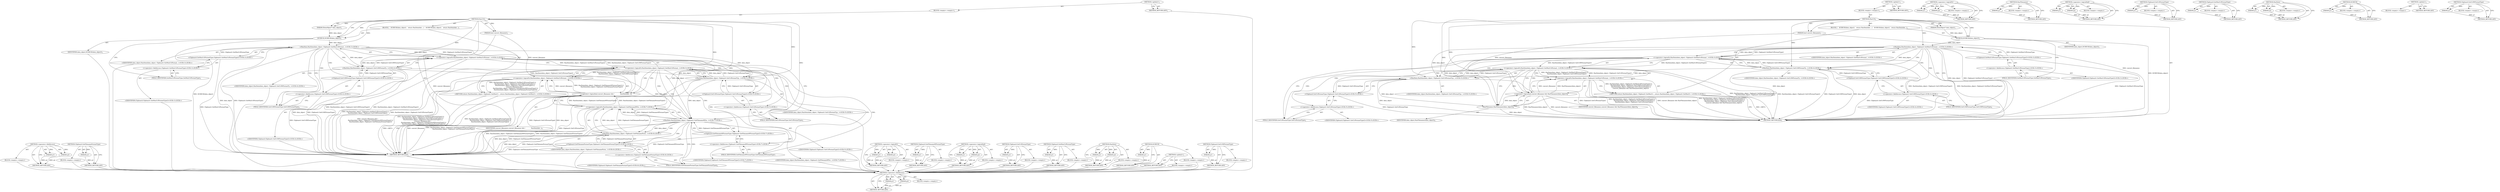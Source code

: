 digraph "Clipboard.GetUrlWFormatType" {
vulnerable_90 [label=<(METHOD,&lt;operator&gt;.fieldAccess)>];
vulnerable_91 [label=<(PARAM,p1)>];
vulnerable_92 [label=<(PARAM,p2)>];
vulnerable_93 [label=<(BLOCK,&lt;empty&gt;,&lt;empty&gt;)>];
vulnerable_94 [label=<(METHOD_RETURN,ANY)>];
vulnerable_112 [label=<(METHOD,Clipboard.GetFilenameFormatType)>];
vulnerable_113 [label=<(PARAM,p1)>];
vulnerable_114 [label=<(BLOCK,&lt;empty&gt;,&lt;empty&gt;)>];
vulnerable_115 [label=<(METHOD_RETURN,ANY)>];
vulnerable_6 [label=<(METHOD,&lt;global&gt;)<SUB>1</SUB>>];
vulnerable_7 [label=<(BLOCK,&lt;empty&gt;,&lt;empty&gt;)<SUB>1</SUB>>];
vulnerable_8 [label=<(METHOD,HasUrl)<SUB>1</SUB>>];
vulnerable_9 [label=<(PARAM,IDataObject* data_object)<SUB>1</SUB>>];
vulnerable_10 [label=<(PARAM,bool convert_filenames)<SUB>1</SUB>>];
vulnerable_11 [label=<(BLOCK,{
   DCHECK(data_object);
   return HasData(dat...,{
   DCHECK(data_object);
   return HasData(dat...)<SUB>1</SUB>>];
vulnerable_12 [label=<(DCHECK,DCHECK(data_object))<SUB>2</SUB>>];
vulnerable_13 [label=<(IDENTIFIER,data_object,DCHECK(data_object))<SUB>2</SUB>>];
vulnerable_14 [label="<(RETURN,return HasData(data_object, Clipboard::GetMozUr...,return HasData(data_object, Clipboard::GetMozUr...)<SUB>3</SUB>>"];
vulnerable_15 [label="<(&lt;operator&gt;.logicalOr,HasData(data_object, Clipboard::GetMozUrlFormat...)<SUB>3</SUB>>"];
vulnerable_16 [label="<(&lt;operator&gt;.logicalOr,HasData(data_object, Clipboard::GetMozUrlFormat...)<SUB>3</SUB>>"];
vulnerable_17 [label="<(&lt;operator&gt;.logicalOr,HasData(data_object, Clipboard::GetMozUrlFormat...)<SUB>3</SUB>>"];
vulnerable_18 [label="<(HasData,HasData(data_object, Clipboard::GetMozUrlFormat...)<SUB>3</SUB>>"];
vulnerable_19 [label="<(IDENTIFIER,data_object,HasData(data_object, Clipboard::GetMozUrlFormat...)<SUB>3</SUB>>"];
vulnerable_20 [label="<(Clipboard.GetMozUrlFormatType,Clipboard::GetMozUrlFormatType())<SUB>3</SUB>>"];
vulnerable_21 [label="<(&lt;operator&gt;.fieldAccess,Clipboard::GetMozUrlFormatType)<SUB>3</SUB>>"];
vulnerable_22 [label="<(IDENTIFIER,Clipboard,Clipboard::GetMozUrlFormatType())<SUB>3</SUB>>"];
vulnerable_23 [label=<(FIELD_IDENTIFIER,GetMozUrlFormatType,GetMozUrlFormatType)<SUB>3</SUB>>];
vulnerable_24 [label="<(HasData,HasData(data_object, Clipboard::GetUrlWFormatTy...)<SUB>4</SUB>>"];
vulnerable_25 [label="<(IDENTIFIER,data_object,HasData(data_object, Clipboard::GetUrlWFormatTy...)<SUB>4</SUB>>"];
vulnerable_26 [label="<(Clipboard.GetUrlWFormatType,Clipboard::GetUrlWFormatType())<SUB>4</SUB>>"];
vulnerable_27 [label="<(&lt;operator&gt;.fieldAccess,Clipboard::GetUrlWFormatType)<SUB>4</SUB>>"];
vulnerable_28 [label="<(IDENTIFIER,Clipboard,Clipboard::GetUrlWFormatType())<SUB>4</SUB>>"];
vulnerable_29 [label=<(FIELD_IDENTIFIER,GetUrlWFormatType,GetUrlWFormatType)<SUB>4</SUB>>];
vulnerable_30 [label="<(HasData,HasData(data_object, Clipboard::GetUrlFormatTyp...)<SUB>5</SUB>>"];
vulnerable_31 [label="<(IDENTIFIER,data_object,HasData(data_object, Clipboard::GetUrlFormatTyp...)<SUB>5</SUB>>"];
vulnerable_32 [label="<(Clipboard.GetUrlFormatType,Clipboard::GetUrlFormatType())<SUB>5</SUB>>"];
vulnerable_33 [label="<(&lt;operator&gt;.fieldAccess,Clipboard::GetUrlFormatType)<SUB>5</SUB>>"];
vulnerable_34 [label="<(IDENTIFIER,Clipboard,Clipboard::GetUrlFormatType())<SUB>5</SUB>>"];
vulnerable_35 [label=<(FIELD_IDENTIFIER,GetUrlFormatType,GetUrlFormatType)<SUB>5</SUB>>];
vulnerable_36 [label=<(&lt;operator&gt;.logicalAnd,convert_filenames &amp;&amp; (
             HasData(dat...)<SUB>6</SUB>>];
vulnerable_37 [label=<(IDENTIFIER,convert_filenames,convert_filenames &amp;&amp; (
             HasData(dat...)<SUB>6</SUB>>];
vulnerable_38 [label="<(&lt;operator&gt;.logicalOr,HasData(data_object, Clipboard::GetFilenameWFor...)<SUB>7</SUB>>"];
vulnerable_39 [label="<(HasData,HasData(data_object, Clipboard::GetFilenameWFor...)<SUB>7</SUB>>"];
vulnerable_40 [label="<(IDENTIFIER,data_object,HasData(data_object, Clipboard::GetFilenameWFor...)<SUB>7</SUB>>"];
vulnerable_41 [label="<(Clipboard.GetFilenameWFormatType,Clipboard::GetFilenameWFormatType())<SUB>7</SUB>>"];
vulnerable_42 [label="<(&lt;operator&gt;.fieldAccess,Clipboard::GetFilenameWFormatType)<SUB>7</SUB>>"];
vulnerable_43 [label="<(IDENTIFIER,Clipboard,Clipboard::GetFilenameWFormatType())<SUB>7</SUB>>"];
vulnerable_44 [label=<(FIELD_IDENTIFIER,GetFilenameWFormatType,GetFilenameWFormatType)<SUB>7</SUB>>];
vulnerable_45 [label="<(HasData,HasData(data_object, Clipboard::GetFilenameForm...)<SUB>8</SUB>>"];
vulnerable_46 [label="<(IDENTIFIER,data_object,HasData(data_object, Clipboard::GetFilenameForm...)<SUB>8</SUB>>"];
vulnerable_47 [label="<(Clipboard.GetFilenameFormatType,Clipboard::GetFilenameFormatType())<SUB>8</SUB>>"];
vulnerable_48 [label="<(&lt;operator&gt;.fieldAccess,Clipboard::GetFilenameFormatType)<SUB>8</SUB>>"];
vulnerable_49 [label="<(IDENTIFIER,Clipboard,Clipboard::GetFilenameFormatType())<SUB>8</SUB>>"];
vulnerable_50 [label=<(FIELD_IDENTIFIER,GetFilenameFormatType,GetFilenameFormatType)<SUB>8</SUB>>];
vulnerable_51 [label=<(METHOD_RETURN,bool)<SUB>1</SUB>>];
vulnerable_53 [label=<(METHOD_RETURN,ANY)<SUB>1</SUB>>];
vulnerable_76 [label=<(METHOD,&lt;operator&gt;.logicalOr)>];
vulnerable_77 [label=<(PARAM,p1)>];
vulnerable_78 [label=<(PARAM,p2)>];
vulnerable_79 [label=<(BLOCK,&lt;empty&gt;,&lt;empty&gt;)>];
vulnerable_80 [label=<(METHOD_RETURN,ANY)>];
vulnerable_108 [label=<(METHOD,Clipboard.GetFilenameWFormatType)>];
vulnerable_109 [label=<(PARAM,p1)>];
vulnerable_110 [label=<(BLOCK,&lt;empty&gt;,&lt;empty&gt;)>];
vulnerable_111 [label=<(METHOD_RETURN,ANY)>];
vulnerable_103 [label=<(METHOD,&lt;operator&gt;.logicalAnd)>];
vulnerable_104 [label=<(PARAM,p1)>];
vulnerable_105 [label=<(PARAM,p2)>];
vulnerable_106 [label=<(BLOCK,&lt;empty&gt;,&lt;empty&gt;)>];
vulnerable_107 [label=<(METHOD_RETURN,ANY)>];
vulnerable_99 [label=<(METHOD,Clipboard.GetUrlFormatType)>];
vulnerable_100 [label=<(PARAM,p1)>];
vulnerable_101 [label=<(BLOCK,&lt;empty&gt;,&lt;empty&gt;)>];
vulnerable_102 [label=<(METHOD_RETURN,ANY)>];
vulnerable_86 [label=<(METHOD,Clipboard.GetMozUrlFormatType)>];
vulnerable_87 [label=<(PARAM,p1)>];
vulnerable_88 [label=<(BLOCK,&lt;empty&gt;,&lt;empty&gt;)>];
vulnerable_89 [label=<(METHOD_RETURN,ANY)>];
vulnerable_81 [label=<(METHOD,HasData)>];
vulnerable_82 [label=<(PARAM,p1)>];
vulnerable_83 [label=<(PARAM,p2)>];
vulnerable_84 [label=<(BLOCK,&lt;empty&gt;,&lt;empty&gt;)>];
vulnerable_85 [label=<(METHOD_RETURN,ANY)>];
vulnerable_72 [label=<(METHOD,DCHECK)>];
vulnerable_73 [label=<(PARAM,p1)>];
vulnerable_74 [label=<(BLOCK,&lt;empty&gt;,&lt;empty&gt;)>];
vulnerable_75 [label=<(METHOD_RETURN,ANY)>];
vulnerable_66 [label=<(METHOD,&lt;global&gt;)<SUB>1</SUB>>];
vulnerable_67 [label=<(BLOCK,&lt;empty&gt;,&lt;empty&gt;)>];
vulnerable_68 [label=<(METHOD_RETURN,ANY)>];
vulnerable_95 [label=<(METHOD,Clipboard.GetUrlWFormatType)>];
vulnerable_96 [label=<(PARAM,p1)>];
vulnerable_97 [label=<(BLOCK,&lt;empty&gt;,&lt;empty&gt;)>];
vulnerable_98 [label=<(METHOD_RETURN,ANY)>];
fixed_79 [label=<(METHOD,&lt;operator&gt;.fieldAccess)>];
fixed_80 [label=<(PARAM,p1)>];
fixed_81 [label=<(PARAM,p2)>];
fixed_82 [label=<(BLOCK,&lt;empty&gt;,&lt;empty&gt;)>];
fixed_83 [label=<(METHOD_RETURN,ANY)>];
fixed_6 [label=<(METHOD,&lt;global&gt;)<SUB>1</SUB>>];
fixed_7 [label=<(BLOCK,&lt;empty&gt;,&lt;empty&gt;)<SUB>1</SUB>>];
fixed_8 [label=<(METHOD,HasUrl)<SUB>1</SUB>>];
fixed_9 [label=<(PARAM,IDataObject* data_object)<SUB>1</SUB>>];
fixed_10 [label=<(PARAM,bool convert_filenames)<SUB>1</SUB>>];
fixed_11 [label=<(BLOCK,{
   DCHECK(data_object);
   return HasData(dat...,{
   DCHECK(data_object);
   return HasData(dat...)<SUB>1</SUB>>];
fixed_12 [label=<(DCHECK,DCHECK(data_object))<SUB>2</SUB>>];
fixed_13 [label=<(IDENTIFIER,data_object,DCHECK(data_object))<SUB>2</SUB>>];
fixed_14 [label="<(RETURN,return HasData(data_object, Clipboard::GetMozUr...,return HasData(data_object, Clipboard::GetMozUr...)<SUB>3</SUB>>"];
fixed_15 [label="<(&lt;operator&gt;.logicalOr,HasData(data_object, Clipboard::GetMozUrlFormat...)<SUB>3</SUB>>"];
fixed_16 [label="<(&lt;operator&gt;.logicalOr,HasData(data_object, Clipboard::GetMozUrlFormat...)<SUB>3</SUB>>"];
fixed_17 [label="<(&lt;operator&gt;.logicalOr,HasData(data_object, Clipboard::GetMozUrlFormat...)<SUB>3</SUB>>"];
fixed_18 [label="<(HasData,HasData(data_object, Clipboard::GetMozUrlFormat...)<SUB>3</SUB>>"];
fixed_19 [label="<(IDENTIFIER,data_object,HasData(data_object, Clipboard::GetMozUrlFormat...)<SUB>3</SUB>>"];
fixed_20 [label="<(Clipboard.GetMozUrlFormatType,Clipboard::GetMozUrlFormatType())<SUB>3</SUB>>"];
fixed_21 [label="<(&lt;operator&gt;.fieldAccess,Clipboard::GetMozUrlFormatType)<SUB>3</SUB>>"];
fixed_22 [label="<(IDENTIFIER,Clipboard,Clipboard::GetMozUrlFormatType())<SUB>3</SUB>>"];
fixed_23 [label=<(FIELD_IDENTIFIER,GetMozUrlFormatType,GetMozUrlFormatType)<SUB>3</SUB>>];
fixed_24 [label="<(HasData,HasData(data_object, Clipboard::GetUrlWFormatTy...)<SUB>4</SUB>>"];
fixed_25 [label="<(IDENTIFIER,data_object,HasData(data_object, Clipboard::GetUrlWFormatTy...)<SUB>4</SUB>>"];
fixed_26 [label="<(Clipboard.GetUrlWFormatType,Clipboard::GetUrlWFormatType())<SUB>4</SUB>>"];
fixed_27 [label="<(&lt;operator&gt;.fieldAccess,Clipboard::GetUrlWFormatType)<SUB>4</SUB>>"];
fixed_28 [label="<(IDENTIFIER,Clipboard,Clipboard::GetUrlWFormatType())<SUB>4</SUB>>"];
fixed_29 [label=<(FIELD_IDENTIFIER,GetUrlWFormatType,GetUrlWFormatType)<SUB>4</SUB>>];
fixed_30 [label="<(HasData,HasData(data_object, Clipboard::GetUrlFormatTyp...)<SUB>5</SUB>>"];
fixed_31 [label="<(IDENTIFIER,data_object,HasData(data_object, Clipboard::GetUrlFormatTyp...)<SUB>5</SUB>>"];
fixed_32 [label="<(Clipboard.GetUrlFormatType,Clipboard::GetUrlFormatType())<SUB>5</SUB>>"];
fixed_33 [label="<(&lt;operator&gt;.fieldAccess,Clipboard::GetUrlFormatType)<SUB>5</SUB>>"];
fixed_34 [label="<(IDENTIFIER,Clipboard,Clipboard::GetUrlFormatType())<SUB>5</SUB>>"];
fixed_35 [label=<(FIELD_IDENTIFIER,GetUrlFormatType,GetUrlFormatType)<SUB>5</SUB>>];
fixed_36 [label=<(&lt;operator&gt;.logicalAnd,convert_filenames &amp;&amp; HasFilenames(data_object))<SUB>6</SUB>>];
fixed_37 [label=<(IDENTIFIER,convert_filenames,convert_filenames &amp;&amp; HasFilenames(data_object))<SUB>6</SUB>>];
fixed_38 [label=<(HasFilenames,HasFilenames(data_object))<SUB>6</SUB>>];
fixed_39 [label=<(IDENTIFIER,data_object,HasFilenames(data_object))<SUB>6</SUB>>];
fixed_40 [label=<(METHOD_RETURN,bool)<SUB>1</SUB>>];
fixed_42 [label=<(METHOD_RETURN,ANY)<SUB>1</SUB>>];
fixed_65 [label=<(METHOD,&lt;operator&gt;.logicalOr)>];
fixed_66 [label=<(PARAM,p1)>];
fixed_67 [label=<(PARAM,p2)>];
fixed_68 [label=<(BLOCK,&lt;empty&gt;,&lt;empty&gt;)>];
fixed_69 [label=<(METHOD_RETURN,ANY)>];
fixed_97 [label=<(METHOD,HasFilenames)>];
fixed_98 [label=<(PARAM,p1)>];
fixed_99 [label=<(BLOCK,&lt;empty&gt;,&lt;empty&gt;)>];
fixed_100 [label=<(METHOD_RETURN,ANY)>];
fixed_92 [label=<(METHOD,&lt;operator&gt;.logicalAnd)>];
fixed_93 [label=<(PARAM,p1)>];
fixed_94 [label=<(PARAM,p2)>];
fixed_95 [label=<(BLOCK,&lt;empty&gt;,&lt;empty&gt;)>];
fixed_96 [label=<(METHOD_RETURN,ANY)>];
fixed_88 [label=<(METHOD,Clipboard.GetUrlFormatType)>];
fixed_89 [label=<(PARAM,p1)>];
fixed_90 [label=<(BLOCK,&lt;empty&gt;,&lt;empty&gt;)>];
fixed_91 [label=<(METHOD_RETURN,ANY)>];
fixed_75 [label=<(METHOD,Clipboard.GetMozUrlFormatType)>];
fixed_76 [label=<(PARAM,p1)>];
fixed_77 [label=<(BLOCK,&lt;empty&gt;,&lt;empty&gt;)>];
fixed_78 [label=<(METHOD_RETURN,ANY)>];
fixed_70 [label=<(METHOD,HasData)>];
fixed_71 [label=<(PARAM,p1)>];
fixed_72 [label=<(PARAM,p2)>];
fixed_73 [label=<(BLOCK,&lt;empty&gt;,&lt;empty&gt;)>];
fixed_74 [label=<(METHOD_RETURN,ANY)>];
fixed_61 [label=<(METHOD,DCHECK)>];
fixed_62 [label=<(PARAM,p1)>];
fixed_63 [label=<(BLOCK,&lt;empty&gt;,&lt;empty&gt;)>];
fixed_64 [label=<(METHOD_RETURN,ANY)>];
fixed_55 [label=<(METHOD,&lt;global&gt;)<SUB>1</SUB>>];
fixed_56 [label=<(BLOCK,&lt;empty&gt;,&lt;empty&gt;)>];
fixed_57 [label=<(METHOD_RETURN,ANY)>];
fixed_84 [label=<(METHOD,Clipboard.GetUrlWFormatType)>];
fixed_85 [label=<(PARAM,p1)>];
fixed_86 [label=<(BLOCK,&lt;empty&gt;,&lt;empty&gt;)>];
fixed_87 [label=<(METHOD_RETURN,ANY)>];
vulnerable_90 -> vulnerable_91  [key=0, label="AST: "];
vulnerable_90 -> vulnerable_91  [key=1, label="DDG: "];
vulnerable_90 -> vulnerable_93  [key=0, label="AST: "];
vulnerable_90 -> vulnerable_92  [key=0, label="AST: "];
vulnerable_90 -> vulnerable_92  [key=1, label="DDG: "];
vulnerable_90 -> vulnerable_94  [key=0, label="AST: "];
vulnerable_90 -> vulnerable_94  [key=1, label="CFG: "];
vulnerable_91 -> vulnerable_94  [key=0, label="DDG: p1"];
vulnerable_92 -> vulnerable_94  [key=0, label="DDG: p2"];
vulnerable_93 -> fixed_79  [key=0];
vulnerable_94 -> fixed_79  [key=0];
vulnerable_112 -> vulnerable_113  [key=0, label="AST: "];
vulnerable_112 -> vulnerable_113  [key=1, label="DDG: "];
vulnerable_112 -> vulnerable_114  [key=0, label="AST: "];
vulnerable_112 -> vulnerable_115  [key=0, label="AST: "];
vulnerable_112 -> vulnerable_115  [key=1, label="CFG: "];
vulnerable_113 -> vulnerable_115  [key=0, label="DDG: p1"];
vulnerable_114 -> fixed_79  [key=0];
vulnerable_115 -> fixed_79  [key=0];
vulnerable_6 -> vulnerable_7  [key=0, label="AST: "];
vulnerable_6 -> vulnerable_53  [key=0, label="AST: "];
vulnerable_6 -> vulnerable_53  [key=1, label="CFG: "];
vulnerable_7 -> vulnerable_8  [key=0, label="AST: "];
vulnerable_8 -> vulnerable_9  [key=0, label="AST: "];
vulnerable_8 -> vulnerable_9  [key=1, label="DDG: "];
vulnerable_8 -> vulnerable_10  [key=0, label="AST: "];
vulnerable_8 -> vulnerable_10  [key=1, label="DDG: "];
vulnerable_8 -> vulnerable_11  [key=0, label="AST: "];
vulnerable_8 -> vulnerable_51  [key=0, label="AST: "];
vulnerable_8 -> vulnerable_12  [key=0, label="CFG: "];
vulnerable_8 -> vulnerable_12  [key=1, label="DDG: "];
vulnerable_8 -> vulnerable_36  [key=0, label="DDG: "];
vulnerable_8 -> vulnerable_30  [key=0, label="DDG: "];
vulnerable_8 -> vulnerable_18  [key=0, label="DDG: "];
vulnerable_8 -> vulnerable_24  [key=0, label="DDG: "];
vulnerable_8 -> vulnerable_39  [key=0, label="DDG: "];
vulnerable_8 -> vulnerable_45  [key=0, label="DDG: "];
vulnerable_9 -> vulnerable_12  [key=0, label="DDG: data_object"];
vulnerable_10 -> vulnerable_51  [key=0, label="DDG: convert_filenames"];
vulnerable_10 -> vulnerable_36  [key=0, label="DDG: convert_filenames"];
vulnerable_11 -> vulnerable_12  [key=0, label="AST: "];
vulnerable_11 -> vulnerable_14  [key=0, label="AST: "];
vulnerable_12 -> vulnerable_13  [key=0, label="AST: "];
vulnerable_12 -> vulnerable_23  [key=0, label="CFG: "];
vulnerable_12 -> vulnerable_51  [key=0, label="DDG: DCHECK(data_object)"];
vulnerable_12 -> vulnerable_18  [key=0, label="DDG: data_object"];
vulnerable_13 -> fixed_79  [key=0];
vulnerable_14 -> vulnerable_15  [key=0, label="AST: "];
vulnerable_14 -> vulnerable_51  [key=0, label="CFG: "];
vulnerable_14 -> vulnerable_51  [key=1, label="DDG: &lt;RET&gt;"];
vulnerable_15 -> vulnerable_16  [key=0, label="AST: "];
vulnerable_15 -> vulnerable_36  [key=0, label="AST: "];
vulnerable_15 -> vulnerable_14  [key=0, label="CFG: "];
vulnerable_15 -> vulnerable_14  [key=1, label="DDG: HasData(data_object, Clipboard::GetMozUrlFormatType()) ||
          HasData(data_object, Clipboard::GetUrlWFormatType()) ||
          HasData(data_object, Clipboard::GetUrlFormatType()) ||
         (convert_filenames &amp;&amp; (
             HasData(data_object, Clipboard::GetFilenameWFormatType()) ||
             HasData(data_object, Clipboard::GetFilenameFormatType())))"];
vulnerable_15 -> vulnerable_51  [key=0, label="DDG: HasData(data_object, Clipboard::GetMozUrlFormatType()) ||
          HasData(data_object, Clipboard::GetUrlWFormatType()) ||
          HasData(data_object, Clipboard::GetUrlFormatType())"];
vulnerable_15 -> vulnerable_51  [key=1, label="DDG: convert_filenames &amp;&amp; (
             HasData(data_object, Clipboard::GetFilenameWFormatType()) ||
             HasData(data_object, Clipboard::GetFilenameFormatType()))"];
vulnerable_15 -> vulnerable_51  [key=2, label="DDG: HasData(data_object, Clipboard::GetMozUrlFormatType()) ||
          HasData(data_object, Clipboard::GetUrlWFormatType()) ||
          HasData(data_object, Clipboard::GetUrlFormatType()) ||
         (convert_filenames &amp;&amp; (
             HasData(data_object, Clipboard::GetFilenameWFormatType()) ||
             HasData(data_object, Clipboard::GetFilenameFormatType())))"];
vulnerable_16 -> vulnerable_17  [key=0, label="AST: "];
vulnerable_16 -> vulnerable_30  [key=0, label="AST: "];
vulnerable_16 -> vulnerable_15  [key=0, label="CFG: "];
vulnerable_16 -> vulnerable_15  [key=1, label="DDG: HasData(data_object, Clipboard::GetMozUrlFormatType()) ||
          HasData(data_object, Clipboard::GetUrlWFormatType())"];
vulnerable_16 -> vulnerable_15  [key=2, label="DDG: HasData(data_object, Clipboard::GetUrlFormatType())"];
vulnerable_16 -> vulnerable_36  [key=0, label="CFG: "];
vulnerable_16 -> vulnerable_36  [key=1, label="CDG: "];
vulnerable_16 -> vulnerable_44  [key=0, label="CFG: "];
vulnerable_16 -> vulnerable_44  [key=1, label="CDG: "];
vulnerable_16 -> vulnerable_51  [key=0, label="DDG: HasData(data_object, Clipboard::GetMozUrlFormatType()) ||
          HasData(data_object, Clipboard::GetUrlWFormatType())"];
vulnerable_16 -> vulnerable_51  [key=1, label="DDG: HasData(data_object, Clipboard::GetUrlFormatType())"];
vulnerable_16 -> vulnerable_42  [key=0, label="CDG: "];
vulnerable_16 -> vulnerable_38  [key=0, label="CDG: "];
vulnerable_16 -> vulnerable_41  [key=0, label="CDG: "];
vulnerable_16 -> vulnerable_39  [key=0, label="CDG: "];
vulnerable_17 -> vulnerable_18  [key=0, label="AST: "];
vulnerable_17 -> vulnerable_24  [key=0, label="AST: "];
vulnerable_17 -> vulnerable_16  [key=0, label="CFG: "];
vulnerable_17 -> vulnerable_16  [key=1, label="DDG: HasData(data_object, Clipboard::GetMozUrlFormatType())"];
vulnerable_17 -> vulnerable_16  [key=2, label="DDG: HasData(data_object, Clipboard::GetUrlWFormatType())"];
vulnerable_17 -> vulnerable_35  [key=0, label="CFG: "];
vulnerable_17 -> vulnerable_35  [key=1, label="CDG: "];
vulnerable_17 -> vulnerable_51  [key=0, label="DDG: HasData(data_object, Clipboard::GetMozUrlFormatType())"];
vulnerable_17 -> vulnerable_51  [key=1, label="DDG: HasData(data_object, Clipboard::GetUrlWFormatType())"];
vulnerable_17 -> vulnerable_30  [key=0, label="CDG: "];
vulnerable_17 -> vulnerable_32  [key=0, label="CDG: "];
vulnerable_17 -> vulnerable_33  [key=0, label="CDG: "];
vulnerable_18 -> vulnerable_19  [key=0, label="AST: "];
vulnerable_18 -> vulnerable_20  [key=0, label="AST: "];
vulnerable_18 -> vulnerable_17  [key=0, label="CFG: "];
vulnerable_18 -> vulnerable_17  [key=1, label="DDG: data_object"];
vulnerable_18 -> vulnerable_17  [key=2, label="DDG: Clipboard::GetMozUrlFormatType()"];
vulnerable_18 -> vulnerable_29  [key=0, label="CFG: "];
vulnerable_18 -> vulnerable_29  [key=1, label="CDG: "];
vulnerable_18 -> vulnerable_51  [key=0, label="DDG: data_object"];
vulnerable_18 -> vulnerable_51  [key=1, label="DDG: Clipboard::GetMozUrlFormatType()"];
vulnerable_18 -> vulnerable_30  [key=0, label="DDG: data_object"];
vulnerable_18 -> vulnerable_24  [key=0, label="DDG: data_object"];
vulnerable_18 -> vulnerable_24  [key=1, label="CDG: "];
vulnerable_18 -> vulnerable_39  [key=0, label="DDG: data_object"];
vulnerable_18 -> vulnerable_26  [key=0, label="CDG: "];
vulnerable_18 -> vulnerable_27  [key=0, label="CDG: "];
vulnerable_19 -> fixed_79  [key=0];
vulnerable_20 -> vulnerable_21  [key=0, label="AST: "];
vulnerable_20 -> vulnerable_18  [key=0, label="CFG: "];
vulnerable_20 -> vulnerable_18  [key=1, label="DDG: Clipboard::GetMozUrlFormatType"];
vulnerable_20 -> vulnerable_51  [key=0, label="DDG: Clipboard::GetMozUrlFormatType"];
vulnerable_21 -> vulnerable_22  [key=0, label="AST: "];
vulnerable_21 -> vulnerable_23  [key=0, label="AST: "];
vulnerable_21 -> vulnerable_20  [key=0, label="CFG: "];
vulnerable_22 -> fixed_79  [key=0];
vulnerable_23 -> vulnerable_21  [key=0, label="CFG: "];
vulnerable_24 -> vulnerable_25  [key=0, label="AST: "];
vulnerable_24 -> vulnerable_26  [key=0, label="AST: "];
vulnerable_24 -> vulnerable_17  [key=0, label="CFG: "];
vulnerable_24 -> vulnerable_17  [key=1, label="DDG: data_object"];
vulnerable_24 -> vulnerable_17  [key=2, label="DDG: Clipboard::GetUrlWFormatType()"];
vulnerable_24 -> vulnerable_51  [key=0, label="DDG: data_object"];
vulnerable_24 -> vulnerable_51  [key=1, label="DDG: Clipboard::GetUrlWFormatType()"];
vulnerable_24 -> vulnerable_30  [key=0, label="DDG: data_object"];
vulnerable_24 -> vulnerable_39  [key=0, label="DDG: data_object"];
vulnerable_25 -> fixed_79  [key=0];
vulnerable_26 -> vulnerable_27  [key=0, label="AST: "];
vulnerable_26 -> vulnerable_24  [key=0, label="CFG: "];
vulnerable_26 -> vulnerable_24  [key=1, label="DDG: Clipboard::GetUrlWFormatType"];
vulnerable_26 -> vulnerable_51  [key=0, label="DDG: Clipboard::GetUrlWFormatType"];
vulnerable_27 -> vulnerable_28  [key=0, label="AST: "];
vulnerable_27 -> vulnerable_29  [key=0, label="AST: "];
vulnerable_27 -> vulnerable_26  [key=0, label="CFG: "];
vulnerable_28 -> fixed_79  [key=0];
vulnerable_29 -> vulnerable_27  [key=0, label="CFG: "];
vulnerable_30 -> vulnerable_31  [key=0, label="AST: "];
vulnerable_30 -> vulnerable_32  [key=0, label="AST: "];
vulnerable_30 -> vulnerable_16  [key=0, label="CFG: "];
vulnerable_30 -> vulnerable_16  [key=1, label="DDG: data_object"];
vulnerable_30 -> vulnerable_16  [key=2, label="DDG: Clipboard::GetUrlFormatType()"];
vulnerable_30 -> vulnerable_51  [key=0, label="DDG: data_object"];
vulnerable_30 -> vulnerable_51  [key=1, label="DDG: Clipboard::GetUrlFormatType()"];
vulnerable_30 -> vulnerable_39  [key=0, label="DDG: data_object"];
vulnerable_31 -> fixed_79  [key=0];
vulnerable_32 -> vulnerable_33  [key=0, label="AST: "];
vulnerable_32 -> vulnerable_30  [key=0, label="CFG: "];
vulnerable_32 -> vulnerable_30  [key=1, label="DDG: Clipboard::GetUrlFormatType"];
vulnerable_32 -> vulnerable_51  [key=0, label="DDG: Clipboard::GetUrlFormatType"];
vulnerable_33 -> vulnerable_34  [key=0, label="AST: "];
vulnerable_33 -> vulnerable_35  [key=0, label="AST: "];
vulnerable_33 -> vulnerable_32  [key=0, label="CFG: "];
vulnerable_34 -> fixed_79  [key=0];
vulnerable_35 -> vulnerable_33  [key=0, label="CFG: "];
vulnerable_36 -> vulnerable_37  [key=0, label="AST: "];
vulnerable_36 -> vulnerable_38  [key=0, label="AST: "];
vulnerable_36 -> vulnerable_15  [key=0, label="CFG: "];
vulnerable_36 -> vulnerable_15  [key=1, label="DDG: convert_filenames"];
vulnerable_36 -> vulnerable_15  [key=2, label="DDG: HasData(data_object, Clipboard::GetFilenameWFormatType()) ||
             HasData(data_object, Clipboard::GetFilenameFormatType())"];
vulnerable_36 -> vulnerable_51  [key=0, label="DDG: convert_filenames"];
vulnerable_36 -> vulnerable_51  [key=1, label="DDG: HasData(data_object, Clipboard::GetFilenameWFormatType()) ||
             HasData(data_object, Clipboard::GetFilenameFormatType())"];
vulnerable_37 -> fixed_79  [key=0];
vulnerable_38 -> vulnerable_39  [key=0, label="AST: "];
vulnerable_38 -> vulnerable_45  [key=0, label="AST: "];
vulnerable_38 -> vulnerable_36  [key=0, label="CFG: "];
vulnerable_38 -> vulnerable_36  [key=1, label="DDG: HasData(data_object, Clipboard::GetFilenameWFormatType())"];
vulnerable_38 -> vulnerable_36  [key=2, label="DDG: HasData(data_object, Clipboard::GetFilenameFormatType())"];
vulnerable_38 -> vulnerable_51  [key=0, label="DDG: HasData(data_object, Clipboard::GetFilenameWFormatType())"];
vulnerable_38 -> vulnerable_51  [key=1, label="DDG: HasData(data_object, Clipboard::GetFilenameFormatType())"];
vulnerable_39 -> vulnerable_40  [key=0, label="AST: "];
vulnerable_39 -> vulnerable_41  [key=0, label="AST: "];
vulnerable_39 -> vulnerable_38  [key=0, label="CFG: "];
vulnerable_39 -> vulnerable_38  [key=1, label="DDG: data_object"];
vulnerable_39 -> vulnerable_38  [key=2, label="DDG: Clipboard::GetFilenameWFormatType()"];
vulnerable_39 -> vulnerable_50  [key=0, label="CFG: "];
vulnerable_39 -> vulnerable_50  [key=1, label="CDG: "];
vulnerable_39 -> vulnerable_51  [key=0, label="DDG: data_object"];
vulnerable_39 -> vulnerable_51  [key=1, label="DDG: Clipboard::GetFilenameWFormatType()"];
vulnerable_39 -> vulnerable_45  [key=0, label="DDG: data_object"];
vulnerable_39 -> vulnerable_45  [key=1, label="CDG: "];
vulnerable_39 -> vulnerable_47  [key=0, label="CDG: "];
vulnerable_39 -> vulnerable_48  [key=0, label="CDG: "];
vulnerable_40 -> fixed_79  [key=0];
vulnerable_41 -> vulnerable_42  [key=0, label="AST: "];
vulnerable_41 -> vulnerable_39  [key=0, label="CFG: "];
vulnerable_41 -> vulnerable_39  [key=1, label="DDG: Clipboard::GetFilenameWFormatType"];
vulnerable_41 -> vulnerable_51  [key=0, label="DDG: Clipboard::GetFilenameWFormatType"];
vulnerable_42 -> vulnerable_43  [key=0, label="AST: "];
vulnerable_42 -> vulnerable_44  [key=0, label="AST: "];
vulnerable_42 -> vulnerable_41  [key=0, label="CFG: "];
vulnerable_43 -> fixed_79  [key=0];
vulnerable_44 -> vulnerable_42  [key=0, label="CFG: "];
vulnerable_45 -> vulnerable_46  [key=0, label="AST: "];
vulnerable_45 -> vulnerable_47  [key=0, label="AST: "];
vulnerable_45 -> vulnerable_38  [key=0, label="CFG: "];
vulnerable_45 -> vulnerable_38  [key=1, label="DDG: data_object"];
vulnerable_45 -> vulnerable_38  [key=2, label="DDG: Clipboard::GetFilenameFormatType()"];
vulnerable_45 -> vulnerable_51  [key=0, label="DDG: data_object"];
vulnerable_45 -> vulnerable_51  [key=1, label="DDG: Clipboard::GetFilenameFormatType()"];
vulnerable_46 -> fixed_79  [key=0];
vulnerable_47 -> vulnerable_48  [key=0, label="AST: "];
vulnerable_47 -> vulnerable_45  [key=0, label="CFG: "];
vulnerable_47 -> vulnerable_45  [key=1, label="DDG: Clipboard::GetFilenameFormatType"];
vulnerable_47 -> vulnerable_51  [key=0, label="DDG: Clipboard::GetFilenameFormatType"];
vulnerable_48 -> vulnerable_49  [key=0, label="AST: "];
vulnerable_48 -> vulnerable_50  [key=0, label="AST: "];
vulnerable_48 -> vulnerable_47  [key=0, label="CFG: "];
vulnerable_49 -> fixed_79  [key=0];
vulnerable_50 -> vulnerable_48  [key=0, label="CFG: "];
vulnerable_51 -> fixed_79  [key=0];
vulnerable_53 -> fixed_79  [key=0];
vulnerable_76 -> vulnerable_77  [key=0, label="AST: "];
vulnerable_76 -> vulnerable_77  [key=1, label="DDG: "];
vulnerable_76 -> vulnerable_79  [key=0, label="AST: "];
vulnerable_76 -> vulnerable_78  [key=0, label="AST: "];
vulnerable_76 -> vulnerable_78  [key=1, label="DDG: "];
vulnerable_76 -> vulnerable_80  [key=0, label="AST: "];
vulnerable_76 -> vulnerable_80  [key=1, label="CFG: "];
vulnerable_77 -> vulnerable_80  [key=0, label="DDG: p1"];
vulnerable_78 -> vulnerable_80  [key=0, label="DDG: p2"];
vulnerable_79 -> fixed_79  [key=0];
vulnerable_80 -> fixed_79  [key=0];
vulnerable_108 -> vulnerable_109  [key=0, label="AST: "];
vulnerable_108 -> vulnerable_109  [key=1, label="DDG: "];
vulnerable_108 -> vulnerable_110  [key=0, label="AST: "];
vulnerable_108 -> vulnerable_111  [key=0, label="AST: "];
vulnerable_108 -> vulnerable_111  [key=1, label="CFG: "];
vulnerable_109 -> vulnerable_111  [key=0, label="DDG: p1"];
vulnerable_110 -> fixed_79  [key=0];
vulnerable_111 -> fixed_79  [key=0];
vulnerable_103 -> vulnerable_104  [key=0, label="AST: "];
vulnerable_103 -> vulnerable_104  [key=1, label="DDG: "];
vulnerable_103 -> vulnerable_106  [key=0, label="AST: "];
vulnerable_103 -> vulnerable_105  [key=0, label="AST: "];
vulnerable_103 -> vulnerable_105  [key=1, label="DDG: "];
vulnerable_103 -> vulnerable_107  [key=0, label="AST: "];
vulnerable_103 -> vulnerable_107  [key=1, label="CFG: "];
vulnerable_104 -> vulnerable_107  [key=0, label="DDG: p1"];
vulnerable_105 -> vulnerable_107  [key=0, label="DDG: p2"];
vulnerable_106 -> fixed_79  [key=0];
vulnerable_107 -> fixed_79  [key=0];
vulnerable_99 -> vulnerable_100  [key=0, label="AST: "];
vulnerable_99 -> vulnerable_100  [key=1, label="DDG: "];
vulnerable_99 -> vulnerable_101  [key=0, label="AST: "];
vulnerable_99 -> vulnerable_102  [key=0, label="AST: "];
vulnerable_99 -> vulnerable_102  [key=1, label="CFG: "];
vulnerable_100 -> vulnerable_102  [key=0, label="DDG: p1"];
vulnerable_101 -> fixed_79  [key=0];
vulnerable_102 -> fixed_79  [key=0];
vulnerable_86 -> vulnerable_87  [key=0, label="AST: "];
vulnerable_86 -> vulnerable_87  [key=1, label="DDG: "];
vulnerable_86 -> vulnerable_88  [key=0, label="AST: "];
vulnerable_86 -> vulnerable_89  [key=0, label="AST: "];
vulnerable_86 -> vulnerable_89  [key=1, label="CFG: "];
vulnerable_87 -> vulnerable_89  [key=0, label="DDG: p1"];
vulnerable_88 -> fixed_79  [key=0];
vulnerable_89 -> fixed_79  [key=0];
vulnerable_81 -> vulnerable_82  [key=0, label="AST: "];
vulnerable_81 -> vulnerable_82  [key=1, label="DDG: "];
vulnerable_81 -> vulnerable_84  [key=0, label="AST: "];
vulnerable_81 -> vulnerable_83  [key=0, label="AST: "];
vulnerable_81 -> vulnerable_83  [key=1, label="DDG: "];
vulnerable_81 -> vulnerable_85  [key=0, label="AST: "];
vulnerable_81 -> vulnerable_85  [key=1, label="CFG: "];
vulnerable_82 -> vulnerable_85  [key=0, label="DDG: p1"];
vulnerable_83 -> vulnerable_85  [key=0, label="DDG: p2"];
vulnerable_84 -> fixed_79  [key=0];
vulnerable_85 -> fixed_79  [key=0];
vulnerable_72 -> vulnerable_73  [key=0, label="AST: "];
vulnerable_72 -> vulnerable_73  [key=1, label="DDG: "];
vulnerable_72 -> vulnerable_74  [key=0, label="AST: "];
vulnerable_72 -> vulnerable_75  [key=0, label="AST: "];
vulnerable_72 -> vulnerable_75  [key=1, label="CFG: "];
vulnerable_73 -> vulnerable_75  [key=0, label="DDG: p1"];
vulnerable_74 -> fixed_79  [key=0];
vulnerable_75 -> fixed_79  [key=0];
vulnerable_66 -> vulnerable_67  [key=0, label="AST: "];
vulnerable_66 -> vulnerable_68  [key=0, label="AST: "];
vulnerable_66 -> vulnerable_68  [key=1, label="CFG: "];
vulnerable_67 -> fixed_79  [key=0];
vulnerable_68 -> fixed_79  [key=0];
vulnerable_95 -> vulnerable_96  [key=0, label="AST: "];
vulnerable_95 -> vulnerable_96  [key=1, label="DDG: "];
vulnerable_95 -> vulnerable_97  [key=0, label="AST: "];
vulnerable_95 -> vulnerable_98  [key=0, label="AST: "];
vulnerable_95 -> vulnerable_98  [key=1, label="CFG: "];
vulnerable_96 -> vulnerable_98  [key=0, label="DDG: p1"];
vulnerable_97 -> fixed_79  [key=0];
vulnerable_98 -> fixed_79  [key=0];
fixed_79 -> fixed_80  [key=0, label="AST: "];
fixed_79 -> fixed_80  [key=1, label="DDG: "];
fixed_79 -> fixed_82  [key=0, label="AST: "];
fixed_79 -> fixed_81  [key=0, label="AST: "];
fixed_79 -> fixed_81  [key=1, label="DDG: "];
fixed_79 -> fixed_83  [key=0, label="AST: "];
fixed_79 -> fixed_83  [key=1, label="CFG: "];
fixed_80 -> fixed_83  [key=0, label="DDG: p1"];
fixed_81 -> fixed_83  [key=0, label="DDG: p2"];
fixed_6 -> fixed_7  [key=0, label="AST: "];
fixed_6 -> fixed_42  [key=0, label="AST: "];
fixed_6 -> fixed_42  [key=1, label="CFG: "];
fixed_7 -> fixed_8  [key=0, label="AST: "];
fixed_8 -> fixed_9  [key=0, label="AST: "];
fixed_8 -> fixed_9  [key=1, label="DDG: "];
fixed_8 -> fixed_10  [key=0, label="AST: "];
fixed_8 -> fixed_10  [key=1, label="DDG: "];
fixed_8 -> fixed_11  [key=0, label="AST: "];
fixed_8 -> fixed_40  [key=0, label="AST: "];
fixed_8 -> fixed_12  [key=0, label="CFG: "];
fixed_8 -> fixed_12  [key=1, label="DDG: "];
fixed_8 -> fixed_36  [key=0, label="DDG: "];
fixed_8 -> fixed_30  [key=0, label="DDG: "];
fixed_8 -> fixed_38  [key=0, label="DDG: "];
fixed_8 -> fixed_18  [key=0, label="DDG: "];
fixed_8 -> fixed_24  [key=0, label="DDG: "];
fixed_9 -> fixed_12  [key=0, label="DDG: data_object"];
fixed_10 -> fixed_40  [key=0, label="DDG: convert_filenames"];
fixed_10 -> fixed_36  [key=0, label="DDG: convert_filenames"];
fixed_11 -> fixed_12  [key=0, label="AST: "];
fixed_11 -> fixed_14  [key=0, label="AST: "];
fixed_12 -> fixed_13  [key=0, label="AST: "];
fixed_12 -> fixed_23  [key=0, label="CFG: "];
fixed_12 -> fixed_40  [key=0, label="DDG: DCHECK(data_object)"];
fixed_12 -> fixed_18  [key=0, label="DDG: data_object"];
fixed_14 -> fixed_15  [key=0, label="AST: "];
fixed_14 -> fixed_40  [key=0, label="CFG: "];
fixed_14 -> fixed_40  [key=1, label="DDG: &lt;RET&gt;"];
fixed_15 -> fixed_16  [key=0, label="AST: "];
fixed_15 -> fixed_36  [key=0, label="AST: "];
fixed_15 -> fixed_14  [key=0, label="CFG: "];
fixed_15 -> fixed_14  [key=1, label="DDG: HasData(data_object, Clipboard::GetMozUrlFormatType()) ||
          HasData(data_object, Clipboard::GetUrlWFormatType()) ||
          HasData(data_object, Clipboard::GetUrlFormatType()) ||
         (convert_filenames &amp;&amp; HasFilenames(data_object))"];
fixed_15 -> fixed_40  [key=0, label="DDG: HasData(data_object, Clipboard::GetMozUrlFormatType()) ||
          HasData(data_object, Clipboard::GetUrlWFormatType()) ||
          HasData(data_object, Clipboard::GetUrlFormatType())"];
fixed_15 -> fixed_40  [key=1, label="DDG: convert_filenames &amp;&amp; HasFilenames(data_object)"];
fixed_15 -> fixed_40  [key=2, label="DDG: HasData(data_object, Clipboard::GetMozUrlFormatType()) ||
          HasData(data_object, Clipboard::GetUrlWFormatType()) ||
          HasData(data_object, Clipboard::GetUrlFormatType()) ||
         (convert_filenames &amp;&amp; HasFilenames(data_object))"];
fixed_16 -> fixed_17  [key=0, label="AST: "];
fixed_16 -> fixed_30  [key=0, label="AST: "];
fixed_16 -> fixed_15  [key=0, label="CFG: "];
fixed_16 -> fixed_15  [key=1, label="DDG: HasData(data_object, Clipboard::GetMozUrlFormatType()) ||
          HasData(data_object, Clipboard::GetUrlWFormatType())"];
fixed_16 -> fixed_15  [key=2, label="DDG: HasData(data_object, Clipboard::GetUrlFormatType())"];
fixed_16 -> fixed_36  [key=0, label="CFG: "];
fixed_16 -> fixed_36  [key=1, label="CDG: "];
fixed_16 -> fixed_38  [key=0, label="CFG: "];
fixed_16 -> fixed_38  [key=1, label="CDG: "];
fixed_16 -> fixed_40  [key=0, label="DDG: HasData(data_object, Clipboard::GetMozUrlFormatType()) ||
          HasData(data_object, Clipboard::GetUrlWFormatType())"];
fixed_16 -> fixed_40  [key=1, label="DDG: HasData(data_object, Clipboard::GetUrlFormatType())"];
fixed_17 -> fixed_18  [key=0, label="AST: "];
fixed_17 -> fixed_24  [key=0, label="AST: "];
fixed_17 -> fixed_16  [key=0, label="CFG: "];
fixed_17 -> fixed_16  [key=1, label="DDG: HasData(data_object, Clipboard::GetMozUrlFormatType())"];
fixed_17 -> fixed_16  [key=2, label="DDG: HasData(data_object, Clipboard::GetUrlWFormatType())"];
fixed_17 -> fixed_35  [key=0, label="CFG: "];
fixed_17 -> fixed_35  [key=1, label="CDG: "];
fixed_17 -> fixed_40  [key=0, label="DDG: HasData(data_object, Clipboard::GetMozUrlFormatType())"];
fixed_17 -> fixed_40  [key=1, label="DDG: HasData(data_object, Clipboard::GetUrlWFormatType())"];
fixed_17 -> fixed_30  [key=0, label="CDG: "];
fixed_17 -> fixed_32  [key=0, label="CDG: "];
fixed_17 -> fixed_33  [key=0, label="CDG: "];
fixed_18 -> fixed_19  [key=0, label="AST: "];
fixed_18 -> fixed_20  [key=0, label="AST: "];
fixed_18 -> fixed_17  [key=0, label="CFG: "];
fixed_18 -> fixed_17  [key=1, label="DDG: data_object"];
fixed_18 -> fixed_17  [key=2, label="DDG: Clipboard::GetMozUrlFormatType()"];
fixed_18 -> fixed_29  [key=0, label="CFG: "];
fixed_18 -> fixed_29  [key=1, label="CDG: "];
fixed_18 -> fixed_40  [key=0, label="DDG: data_object"];
fixed_18 -> fixed_40  [key=1, label="DDG: Clipboard::GetMozUrlFormatType()"];
fixed_18 -> fixed_30  [key=0, label="DDG: data_object"];
fixed_18 -> fixed_38  [key=0, label="DDG: data_object"];
fixed_18 -> fixed_24  [key=0, label="DDG: data_object"];
fixed_18 -> fixed_24  [key=1, label="CDG: "];
fixed_18 -> fixed_26  [key=0, label="CDG: "];
fixed_18 -> fixed_27  [key=0, label="CDG: "];
fixed_20 -> fixed_21  [key=0, label="AST: "];
fixed_20 -> fixed_18  [key=0, label="CFG: "];
fixed_20 -> fixed_18  [key=1, label="DDG: Clipboard::GetMozUrlFormatType"];
fixed_20 -> fixed_40  [key=0, label="DDG: Clipboard::GetMozUrlFormatType"];
fixed_21 -> fixed_22  [key=0, label="AST: "];
fixed_21 -> fixed_23  [key=0, label="AST: "];
fixed_21 -> fixed_20  [key=0, label="CFG: "];
fixed_23 -> fixed_21  [key=0, label="CFG: "];
fixed_24 -> fixed_25  [key=0, label="AST: "];
fixed_24 -> fixed_26  [key=0, label="AST: "];
fixed_24 -> fixed_17  [key=0, label="CFG: "];
fixed_24 -> fixed_17  [key=1, label="DDG: data_object"];
fixed_24 -> fixed_17  [key=2, label="DDG: Clipboard::GetUrlWFormatType()"];
fixed_24 -> fixed_40  [key=0, label="DDG: data_object"];
fixed_24 -> fixed_40  [key=1, label="DDG: Clipboard::GetUrlWFormatType()"];
fixed_24 -> fixed_30  [key=0, label="DDG: data_object"];
fixed_24 -> fixed_38  [key=0, label="DDG: data_object"];
fixed_26 -> fixed_27  [key=0, label="AST: "];
fixed_26 -> fixed_24  [key=0, label="CFG: "];
fixed_26 -> fixed_24  [key=1, label="DDG: Clipboard::GetUrlWFormatType"];
fixed_26 -> fixed_40  [key=0, label="DDG: Clipboard::GetUrlWFormatType"];
fixed_27 -> fixed_28  [key=0, label="AST: "];
fixed_27 -> fixed_29  [key=0, label="AST: "];
fixed_27 -> fixed_26  [key=0, label="CFG: "];
fixed_29 -> fixed_27  [key=0, label="CFG: "];
fixed_30 -> fixed_31  [key=0, label="AST: "];
fixed_30 -> fixed_32  [key=0, label="AST: "];
fixed_30 -> fixed_16  [key=0, label="CFG: "];
fixed_30 -> fixed_16  [key=1, label="DDG: data_object"];
fixed_30 -> fixed_16  [key=2, label="DDG: Clipboard::GetUrlFormatType()"];
fixed_30 -> fixed_40  [key=0, label="DDG: data_object"];
fixed_30 -> fixed_40  [key=1, label="DDG: Clipboard::GetUrlFormatType()"];
fixed_30 -> fixed_38  [key=0, label="DDG: data_object"];
fixed_32 -> fixed_33  [key=0, label="AST: "];
fixed_32 -> fixed_30  [key=0, label="CFG: "];
fixed_32 -> fixed_30  [key=1, label="DDG: Clipboard::GetUrlFormatType"];
fixed_32 -> fixed_40  [key=0, label="DDG: Clipboard::GetUrlFormatType"];
fixed_33 -> fixed_34  [key=0, label="AST: "];
fixed_33 -> fixed_35  [key=0, label="AST: "];
fixed_33 -> fixed_32  [key=0, label="CFG: "];
fixed_35 -> fixed_33  [key=0, label="CFG: "];
fixed_36 -> fixed_37  [key=0, label="AST: "];
fixed_36 -> fixed_38  [key=0, label="AST: "];
fixed_36 -> fixed_15  [key=0, label="CFG: "];
fixed_36 -> fixed_15  [key=1, label="DDG: convert_filenames"];
fixed_36 -> fixed_15  [key=2, label="DDG: HasFilenames(data_object)"];
fixed_36 -> fixed_40  [key=0, label="DDG: convert_filenames"];
fixed_36 -> fixed_40  [key=1, label="DDG: HasFilenames(data_object)"];
fixed_38 -> fixed_39  [key=0, label="AST: "];
fixed_38 -> fixed_36  [key=0, label="CFG: "];
fixed_38 -> fixed_36  [key=1, label="DDG: data_object"];
fixed_38 -> fixed_40  [key=0, label="DDG: data_object"];
fixed_65 -> fixed_66  [key=0, label="AST: "];
fixed_65 -> fixed_66  [key=1, label="DDG: "];
fixed_65 -> fixed_68  [key=0, label="AST: "];
fixed_65 -> fixed_67  [key=0, label="AST: "];
fixed_65 -> fixed_67  [key=1, label="DDG: "];
fixed_65 -> fixed_69  [key=0, label="AST: "];
fixed_65 -> fixed_69  [key=1, label="CFG: "];
fixed_66 -> fixed_69  [key=0, label="DDG: p1"];
fixed_67 -> fixed_69  [key=0, label="DDG: p2"];
fixed_97 -> fixed_98  [key=0, label="AST: "];
fixed_97 -> fixed_98  [key=1, label="DDG: "];
fixed_97 -> fixed_99  [key=0, label="AST: "];
fixed_97 -> fixed_100  [key=0, label="AST: "];
fixed_97 -> fixed_100  [key=1, label="CFG: "];
fixed_98 -> fixed_100  [key=0, label="DDG: p1"];
fixed_92 -> fixed_93  [key=0, label="AST: "];
fixed_92 -> fixed_93  [key=1, label="DDG: "];
fixed_92 -> fixed_95  [key=0, label="AST: "];
fixed_92 -> fixed_94  [key=0, label="AST: "];
fixed_92 -> fixed_94  [key=1, label="DDG: "];
fixed_92 -> fixed_96  [key=0, label="AST: "];
fixed_92 -> fixed_96  [key=1, label="CFG: "];
fixed_93 -> fixed_96  [key=0, label="DDG: p1"];
fixed_94 -> fixed_96  [key=0, label="DDG: p2"];
fixed_88 -> fixed_89  [key=0, label="AST: "];
fixed_88 -> fixed_89  [key=1, label="DDG: "];
fixed_88 -> fixed_90  [key=0, label="AST: "];
fixed_88 -> fixed_91  [key=0, label="AST: "];
fixed_88 -> fixed_91  [key=1, label="CFG: "];
fixed_89 -> fixed_91  [key=0, label="DDG: p1"];
fixed_75 -> fixed_76  [key=0, label="AST: "];
fixed_75 -> fixed_76  [key=1, label="DDG: "];
fixed_75 -> fixed_77  [key=0, label="AST: "];
fixed_75 -> fixed_78  [key=0, label="AST: "];
fixed_75 -> fixed_78  [key=1, label="CFG: "];
fixed_76 -> fixed_78  [key=0, label="DDG: p1"];
fixed_70 -> fixed_71  [key=0, label="AST: "];
fixed_70 -> fixed_71  [key=1, label="DDG: "];
fixed_70 -> fixed_73  [key=0, label="AST: "];
fixed_70 -> fixed_72  [key=0, label="AST: "];
fixed_70 -> fixed_72  [key=1, label="DDG: "];
fixed_70 -> fixed_74  [key=0, label="AST: "];
fixed_70 -> fixed_74  [key=1, label="CFG: "];
fixed_71 -> fixed_74  [key=0, label="DDG: p1"];
fixed_72 -> fixed_74  [key=0, label="DDG: p2"];
fixed_61 -> fixed_62  [key=0, label="AST: "];
fixed_61 -> fixed_62  [key=1, label="DDG: "];
fixed_61 -> fixed_63  [key=0, label="AST: "];
fixed_61 -> fixed_64  [key=0, label="AST: "];
fixed_61 -> fixed_64  [key=1, label="CFG: "];
fixed_62 -> fixed_64  [key=0, label="DDG: p1"];
fixed_55 -> fixed_56  [key=0, label="AST: "];
fixed_55 -> fixed_57  [key=0, label="AST: "];
fixed_55 -> fixed_57  [key=1, label="CFG: "];
fixed_84 -> fixed_85  [key=0, label="AST: "];
fixed_84 -> fixed_85  [key=1, label="DDG: "];
fixed_84 -> fixed_86  [key=0, label="AST: "];
fixed_84 -> fixed_87  [key=0, label="AST: "];
fixed_84 -> fixed_87  [key=1, label="CFG: "];
fixed_85 -> fixed_87  [key=0, label="DDG: p1"];
}
